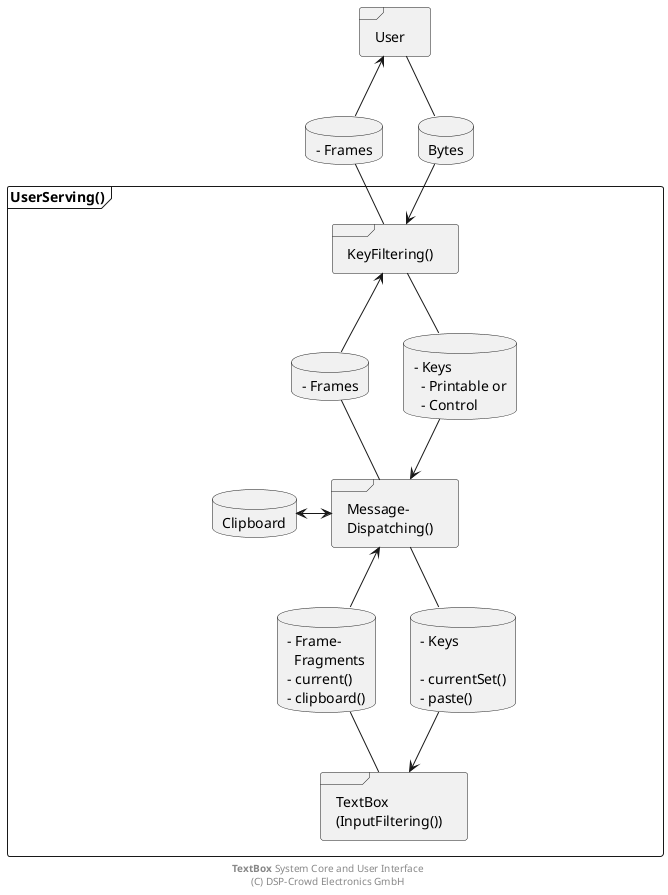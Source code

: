 
@startuml

skinparam backgroundColor #ffffff
skinparam {
	rectangle {
		BackgroundColor White
		BorderColor White
		FontColor White
	}
}

frame "User" as pUser

database "- Frames" as sTnToUser
database "Bytes" as sUserToTn

frame "UserServing()" as pSrv {

	frame "KeyFiltering()" as pTn
	frame "Message-\nDispatching()" as pCore
	frame "TextBox\n(InputFiltering())" as pTxt

	database "- Frames" as sCoreToTn
	database "- Keys\n  - Printable or\n  - Control" as sTnToCore

	database "Clipboard" as sMsgClipboard
	rectangle "xxxxxxxxxxxxxxxxxx" as sDummy1
	rectangle "xxxxxxxxxxxxxxxxxx" as sDummy2

	database "- Frame-\n  Fragments\n- current()\n- clipboard()" as sTxtToCore
	database "- Keys\n\n- currentSet()\n- paste()" as sCoreToTxt
}

pUser -- sUserToTn
sUserToTn --> pTn
pUser <-- sTnToUser
sTnToUser -- pTn

pTn -- sTnToCore
sTnToCore --> pCore
pTn <-- sCoreToTn
sCoreToTn -- pCore

sDummy1 -r[hidden]- sMsgClipboard
sMsgClipboard <-> pCore
pCore -r[hidden]- sDummy2

pCore -- sCoreToTxt
sCoreToTxt --> pTxt
pCore <-- sTxtToCore
sTxtToCore -- pTxt

footer **TextBox** System Core and User Interface\n(C) DSP-Crowd Electronics GmbH

@enduml

